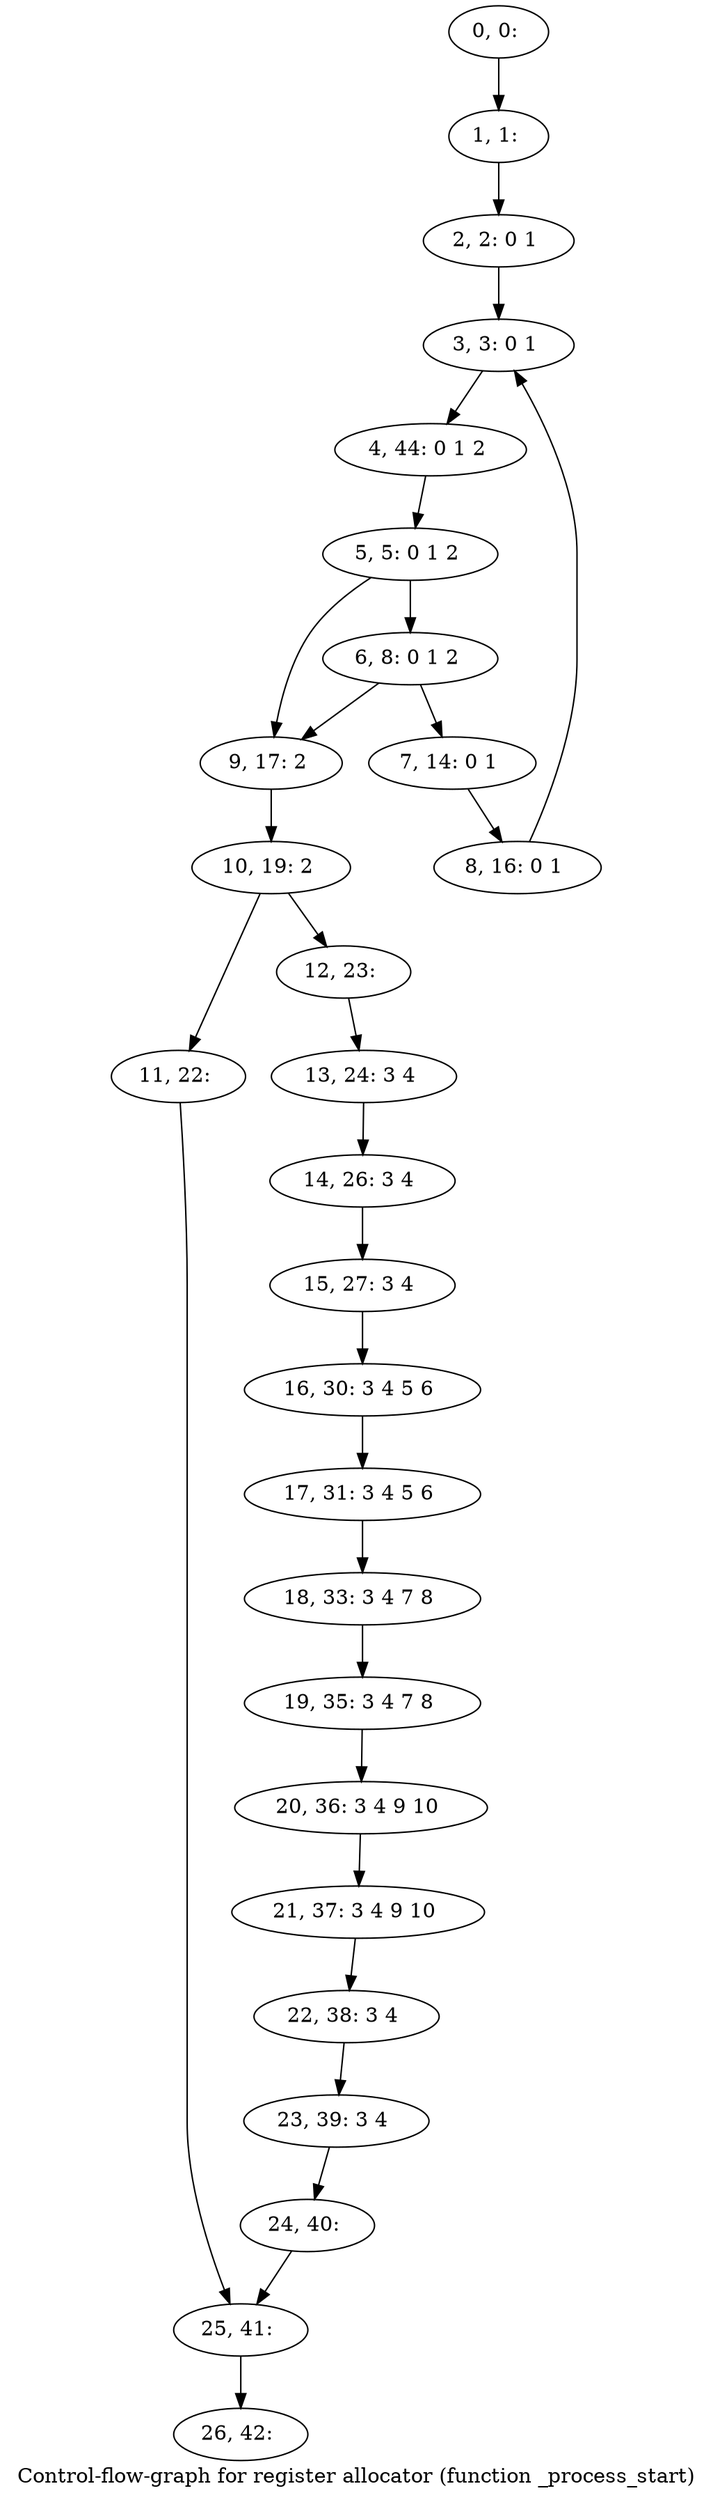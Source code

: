 digraph G {
graph [label="Control-flow-graph for register allocator (function _process_start)"]
0[label="0, 0: "];
1[label="1, 1: "];
2[label="2, 2: 0 1 "];
3[label="3, 3: 0 1 "];
4[label="4, 44: 0 1 2 "];
5[label="5, 5: 0 1 2 "];
6[label="6, 8: 0 1 2 "];
7[label="7, 14: 0 1 "];
8[label="8, 16: 0 1 "];
9[label="9, 17: 2 "];
10[label="10, 19: 2 "];
11[label="11, 22: "];
12[label="12, 23: "];
13[label="13, 24: 3 4 "];
14[label="14, 26: 3 4 "];
15[label="15, 27: 3 4 "];
16[label="16, 30: 3 4 5 6 "];
17[label="17, 31: 3 4 5 6 "];
18[label="18, 33: 3 4 7 8 "];
19[label="19, 35: 3 4 7 8 "];
20[label="20, 36: 3 4 9 10 "];
21[label="21, 37: 3 4 9 10 "];
22[label="22, 38: 3 4 "];
23[label="23, 39: 3 4 "];
24[label="24, 40: "];
25[label="25, 41: "];
26[label="26, 42: "];
0->1 ;
1->2 ;
2->3 ;
3->4 ;
4->5 ;
5->6 ;
5->9 ;
6->7 ;
6->9 ;
7->8 ;
8->3 ;
9->10 ;
10->11 ;
10->12 ;
11->25 ;
12->13 ;
13->14 ;
14->15 ;
15->16 ;
16->17 ;
17->18 ;
18->19 ;
19->20 ;
20->21 ;
21->22 ;
22->23 ;
23->24 ;
24->25 ;
25->26 ;
}
